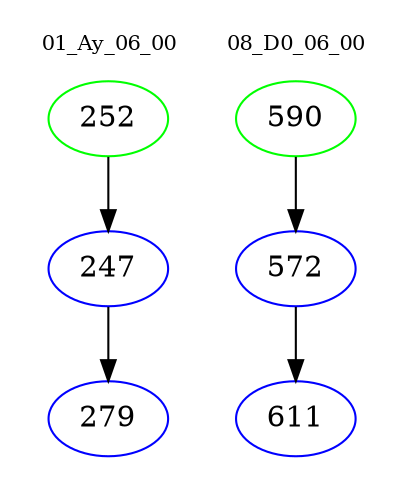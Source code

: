 digraph{
subgraph cluster_0 {
color = white
label = "01_Ay_06_00";
fontsize=10;
T0_252 [label="252", color="green"]
T0_252 -> T0_247 [color="black"]
T0_247 [label="247", color="blue"]
T0_247 -> T0_279 [color="black"]
T0_279 [label="279", color="blue"]
}
subgraph cluster_1 {
color = white
label = "08_D0_06_00";
fontsize=10;
T1_590 [label="590", color="green"]
T1_590 -> T1_572 [color="black"]
T1_572 [label="572", color="blue"]
T1_572 -> T1_611 [color="black"]
T1_611 [label="611", color="blue"]
}
}
